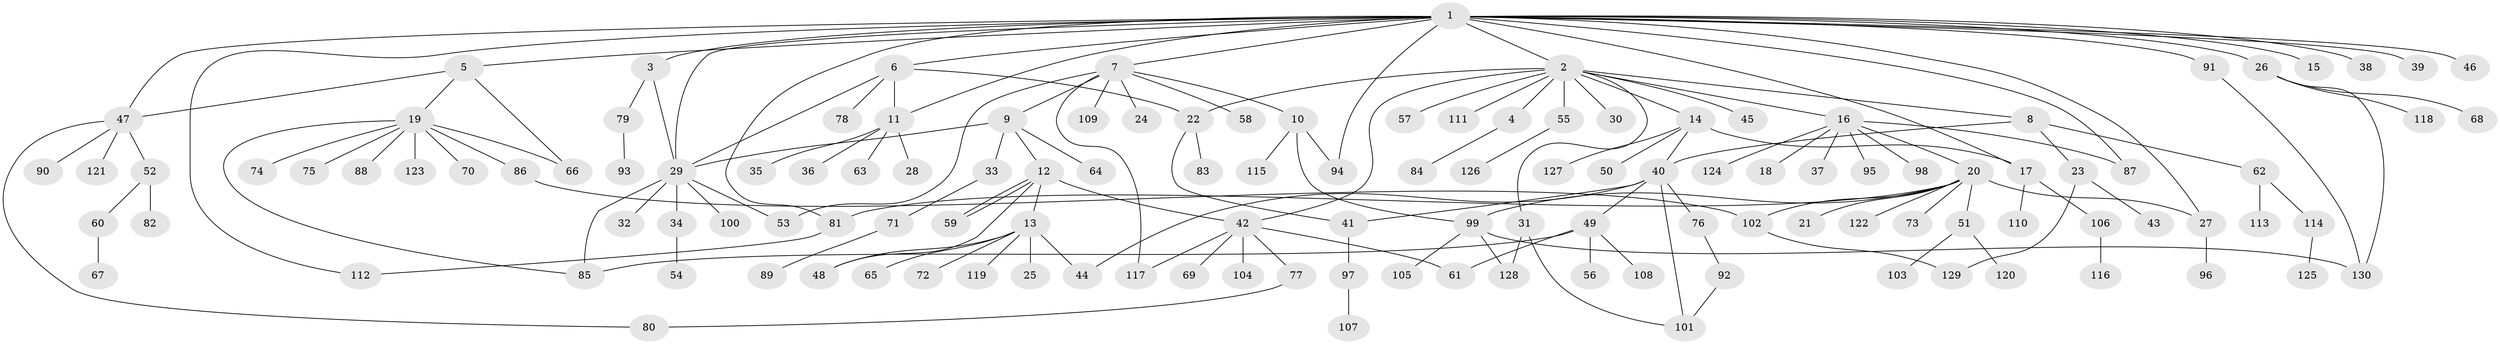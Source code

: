// coarse degree distribution, {14: 0.015384615384615385, 12: 0.015384615384615385, 4: 0.09230769230769231, 1: 0.4, 6: 0.07692307692307693, 5: 0.046153846153846156, 3: 0.13846153846153847, 2: 0.18461538461538463, 7: 0.03076923076923077}
// Generated by graph-tools (version 1.1) at 2025/50/03/04/25 22:50:23]
// undirected, 130 vertices, 162 edges
graph export_dot {
  node [color=gray90,style=filled];
  1;
  2;
  3;
  4;
  5;
  6;
  7;
  8;
  9;
  10;
  11;
  12;
  13;
  14;
  15;
  16;
  17;
  18;
  19;
  20;
  21;
  22;
  23;
  24;
  25;
  26;
  27;
  28;
  29;
  30;
  31;
  32;
  33;
  34;
  35;
  36;
  37;
  38;
  39;
  40;
  41;
  42;
  43;
  44;
  45;
  46;
  47;
  48;
  49;
  50;
  51;
  52;
  53;
  54;
  55;
  56;
  57;
  58;
  59;
  60;
  61;
  62;
  63;
  64;
  65;
  66;
  67;
  68;
  69;
  70;
  71;
  72;
  73;
  74;
  75;
  76;
  77;
  78;
  79;
  80;
  81;
  82;
  83;
  84;
  85;
  86;
  87;
  88;
  89;
  90;
  91;
  92;
  93;
  94;
  95;
  96;
  97;
  98;
  99;
  100;
  101;
  102;
  103;
  104;
  105;
  106;
  107;
  108;
  109;
  110;
  111;
  112;
  113;
  114;
  115;
  116;
  117;
  118;
  119;
  120;
  121;
  122;
  123;
  124;
  125;
  126;
  127;
  128;
  129;
  130;
  1 -- 2;
  1 -- 3;
  1 -- 5;
  1 -- 6;
  1 -- 7;
  1 -- 11;
  1 -- 15;
  1 -- 17;
  1 -- 26;
  1 -- 27;
  1 -- 29;
  1 -- 38;
  1 -- 39;
  1 -- 46;
  1 -- 47;
  1 -- 81;
  1 -- 87;
  1 -- 91;
  1 -- 94;
  1 -- 112;
  2 -- 4;
  2 -- 8;
  2 -- 14;
  2 -- 16;
  2 -- 22;
  2 -- 30;
  2 -- 31;
  2 -- 42;
  2 -- 45;
  2 -- 55;
  2 -- 57;
  2 -- 111;
  3 -- 29;
  3 -- 79;
  4 -- 84;
  5 -- 19;
  5 -- 47;
  5 -- 66;
  6 -- 11;
  6 -- 22;
  6 -- 29;
  6 -- 78;
  7 -- 9;
  7 -- 10;
  7 -- 24;
  7 -- 53;
  7 -- 58;
  7 -- 109;
  7 -- 117;
  8 -- 23;
  8 -- 40;
  8 -- 62;
  9 -- 12;
  9 -- 29;
  9 -- 33;
  9 -- 64;
  10 -- 94;
  10 -- 99;
  10 -- 115;
  11 -- 28;
  11 -- 35;
  11 -- 36;
  11 -- 63;
  12 -- 13;
  12 -- 42;
  12 -- 48;
  12 -- 59;
  12 -- 59;
  13 -- 25;
  13 -- 44;
  13 -- 48;
  13 -- 65;
  13 -- 72;
  13 -- 119;
  14 -- 17;
  14 -- 40;
  14 -- 50;
  14 -- 127;
  16 -- 18;
  16 -- 20;
  16 -- 37;
  16 -- 87;
  16 -- 95;
  16 -- 98;
  16 -- 124;
  17 -- 106;
  17 -- 110;
  19 -- 66;
  19 -- 70;
  19 -- 74;
  19 -- 75;
  19 -- 85;
  19 -- 86;
  19 -- 88;
  19 -- 123;
  20 -- 21;
  20 -- 27;
  20 -- 51;
  20 -- 73;
  20 -- 81;
  20 -- 99;
  20 -- 102;
  20 -- 122;
  22 -- 41;
  22 -- 83;
  23 -- 43;
  23 -- 129;
  26 -- 68;
  26 -- 118;
  26 -- 130;
  27 -- 96;
  29 -- 32;
  29 -- 34;
  29 -- 53;
  29 -- 85;
  29 -- 100;
  31 -- 101;
  31 -- 128;
  33 -- 71;
  34 -- 54;
  40 -- 41;
  40 -- 44;
  40 -- 49;
  40 -- 76;
  40 -- 101;
  41 -- 97;
  42 -- 61;
  42 -- 69;
  42 -- 77;
  42 -- 104;
  42 -- 117;
  47 -- 52;
  47 -- 80;
  47 -- 90;
  47 -- 121;
  49 -- 56;
  49 -- 61;
  49 -- 85;
  49 -- 108;
  51 -- 103;
  51 -- 120;
  52 -- 60;
  52 -- 82;
  55 -- 126;
  60 -- 67;
  62 -- 113;
  62 -- 114;
  71 -- 89;
  76 -- 92;
  77 -- 80;
  79 -- 93;
  81 -- 112;
  86 -- 102;
  91 -- 130;
  92 -- 101;
  97 -- 107;
  99 -- 105;
  99 -- 128;
  99 -- 130;
  102 -- 129;
  106 -- 116;
  114 -- 125;
}

